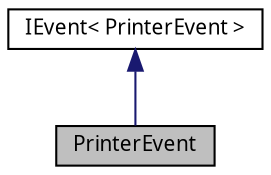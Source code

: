 digraph "PrinterEvent"
{
 // LATEX_PDF_SIZE
  edge [fontname="Calibrii",fontsize="10",labelfontname="Calibrii",labelfontsize="10"];
  node [fontname="Calibrii",fontsize="10",shape=record];
  Node1 [label="PrinterEvent",height=0.2,width=0.4,color="black", fillcolor="grey75", style="filled", fontcolor="black",tooltip=" "];
  Node2 -> Node1 [dir="back",color="midnightblue",fontsize="10",style="solid",fontname="Calibrii"];
  Node2 [label="IEvent\< PrinterEvent \>",height=0.2,width=0.4,color="black", fillcolor="white", style="filled",tooltip=" "];
}
